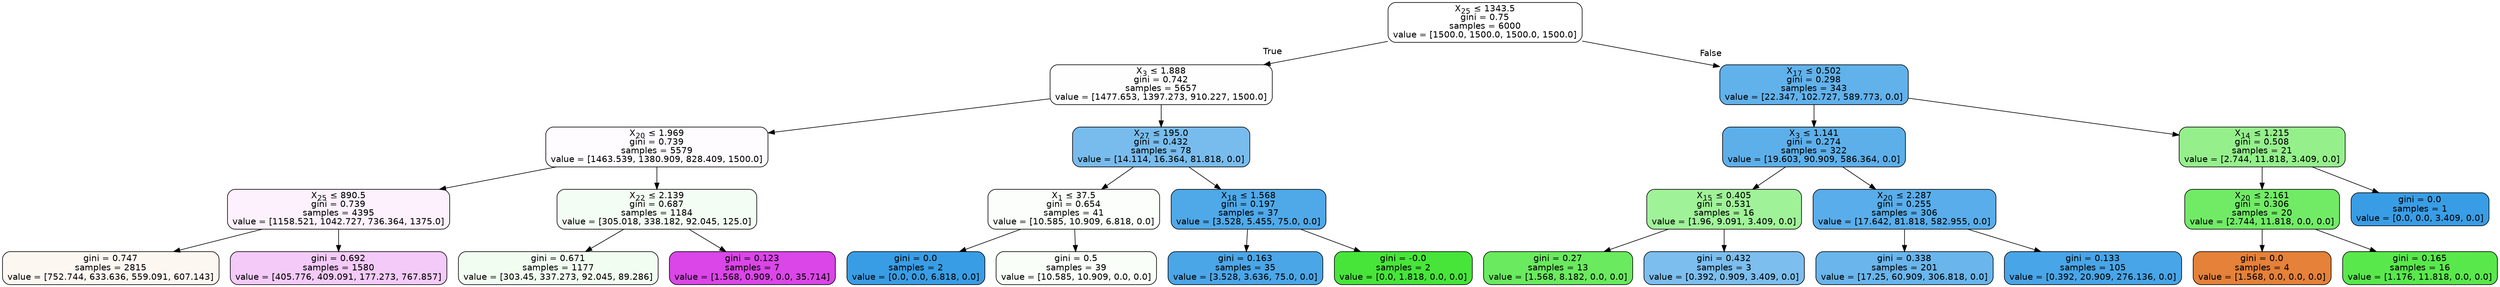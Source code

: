 digraph Tree {
node [shape=box, style="filled, rounded", color="black", fontname=helvetica] ;
edge [fontname=helvetica] ;
0 [label=<X<SUB>25</SUB> &le; 1343.5<br/>gini = 0.75<br/>samples = 6000<br/>value = [1500.0, 1500.0, 1500.0, 1500.0]>, fillcolor="#47e53900"] ;
1 [label=<X<SUB>3</SUB> &le; 1.888<br/>gini = 0.742<br/>samples = 5657<br/>value = [1477.653, 1397.273, 910.227, 1500.0]>, fillcolor="#d739e501"] ;
0 -> 1 [labeldistance=2.5, labelangle=45, headlabel="True"] ;
2 [label=<X<SUB>20</SUB> &le; 1.969<br/>gini = 0.739<br/>samples = 5579<br/>value = [1463.539, 1380.909, 828.409, 1500.0]>, fillcolor="#d739e503"] ;
1 -> 2 ;
3 [label=<X<SUB>25</SUB> &le; 890.5<br/>gini = 0.739<br/>samples = 4395<br/>value = [1158.521, 1042.727, 736.364, 1375.0]>, fillcolor="#d739e512"] ;
2 -> 3 ;
4 [label=<gini = 0.747<br/>samples = 2815<br/>value = [752.744, 633.636, 559.091, 607.143]>, fillcolor="#e5813910"] ;
3 -> 4 ;
5 [label=<gini = 0.692<br/>samples = 1580<br/>value = [405.776, 409.091, 177.273, 767.857]>, fillcolor="#d739e544"] ;
3 -> 5 ;
6 [label=<X<SUB>22</SUB> &le; 2.139<br/>gini = 0.687<br/>samples = 1184<br/>value = [305.018, 338.182, 92.045, 125.0]>, fillcolor="#47e5390f"] ;
2 -> 6 ;
7 [label=<gini = 0.671<br/>samples = 1177<br/>value = [303.45, 337.273, 92.045, 89.286]>, fillcolor="#47e53911"] ;
6 -> 7 ;
8 [label=<gini = 0.123<br/>samples = 7<br/>value = [1.568, 0.909, 0.0, 35.714]>, fillcolor="#d739e5ee"] ;
6 -> 8 ;
9 [label=<X<SUB>27</SUB> &le; 195.0<br/>gini = 0.432<br/>samples = 78<br/>value = [14.114, 16.364, 81.818, 0.0]>, fillcolor="#399de5ae"] ;
1 -> 9 ;
10 [label=<X<SUB>1</SUB> &le; 37.5<br/>gini = 0.654<br/>samples = 41<br/>value = [10.585, 10.909, 6.818, 0.0]>, fillcolor="#47e53905"] ;
9 -> 10 ;
11 [label=<gini = 0.0<br/>samples = 2<br/>value = [0.0, 0.0, 6.818, 0.0]>, fillcolor="#399de5ff"] ;
10 -> 11 ;
12 [label=<gini = 0.5<br/>samples = 39<br/>value = [10.585, 10.909, 0.0, 0.0]>, fillcolor="#47e53908"] ;
10 -> 12 ;
13 [label=<X<SUB>18</SUB> &le; 1.568<br/>gini = 0.197<br/>samples = 37<br/>value = [3.528, 5.455, 75.0, 0.0]>, fillcolor="#399de5e2"] ;
9 -> 13 ;
14 [label=<gini = 0.163<br/>samples = 35<br/>value = [3.528, 3.636, 75.0, 0.0]>, fillcolor="#399de5e8"] ;
13 -> 14 ;
15 [label=<gini = -0.0<br/>samples = 2<br/>value = [0.0, 1.818, 0.0, 0.0]>, fillcolor="#47e539ff"] ;
13 -> 15 ;
16 [label=<X<SUB>17</SUB> &le; 0.502<br/>gini = 0.298<br/>samples = 343<br/>value = [22.347, 102.727, 589.773, 0.0]>, fillcolor="#399de5cb"] ;
0 -> 16 [labeldistance=2.5, labelangle=-45, headlabel="False"] ;
17 [label=<X<SUB>3</SUB> &le; 1.141<br/>gini = 0.274<br/>samples = 322<br/>value = [19.603, 90.909, 586.364, 0.0]>, fillcolor="#399de5d0"] ;
16 -> 17 ;
18 [label=<X<SUB>15</SUB> &le; 0.405<br/>gini = 0.531<br/>samples = 16<br/>value = [1.96, 9.091, 3.409, 0.0]>, fillcolor="#47e53983"] ;
17 -> 18 ;
19 [label=<gini = 0.27<br/>samples = 13<br/>value = [1.568, 8.182, 0.0, 0.0]>, fillcolor="#47e539ce"] ;
18 -> 19 ;
20 [label=<gini = 0.432<br/>samples = 3<br/>value = [0.392, 0.909, 3.409, 0.0]>, fillcolor="#399de5a8"] ;
18 -> 20 ;
21 [label=<X<SUB>20</SUB> &le; 2.287<br/>gini = 0.255<br/>samples = 306<br/>value = [17.642, 81.818, 582.955, 0.0]>, fillcolor="#399de5d5"] ;
17 -> 21 ;
22 [label=<gini = 0.338<br/>samples = 201<br/>value = [17.25, 60.909, 306.818, 0.0]>, fillcolor="#399de5c1"] ;
21 -> 22 ;
23 [label=<gini = 0.133<br/>samples = 105<br/>value = [0.392, 20.909, 276.136, 0.0]>, fillcolor="#399de5eb"] ;
21 -> 23 ;
24 [label=<X<SUB>14</SUB> &le; 1.215<br/>gini = 0.508<br/>samples = 21<br/>value = [2.744, 11.818, 3.409, 0.0]>, fillcolor="#47e53993"] ;
16 -> 24 ;
25 [label=<X<SUB>20</SUB> &le; 2.161<br/>gini = 0.306<br/>samples = 20<br/>value = [2.744, 11.818, 0.0, 0.0]>, fillcolor="#47e539c4"] ;
24 -> 25 ;
26 [label=<gini = 0.0<br/>samples = 4<br/>value = [1.568, 0.0, 0.0, 0.0]>, fillcolor="#e58139ff"] ;
25 -> 26 ;
27 [label=<gini = 0.165<br/>samples = 16<br/>value = [1.176, 11.818, 0.0, 0.0]>, fillcolor="#47e539e6"] ;
25 -> 27 ;
28 [label=<gini = 0.0<br/>samples = 1<br/>value = [0.0, 0.0, 3.409, 0.0]>, fillcolor="#399de5ff"] ;
24 -> 28 ;
}
